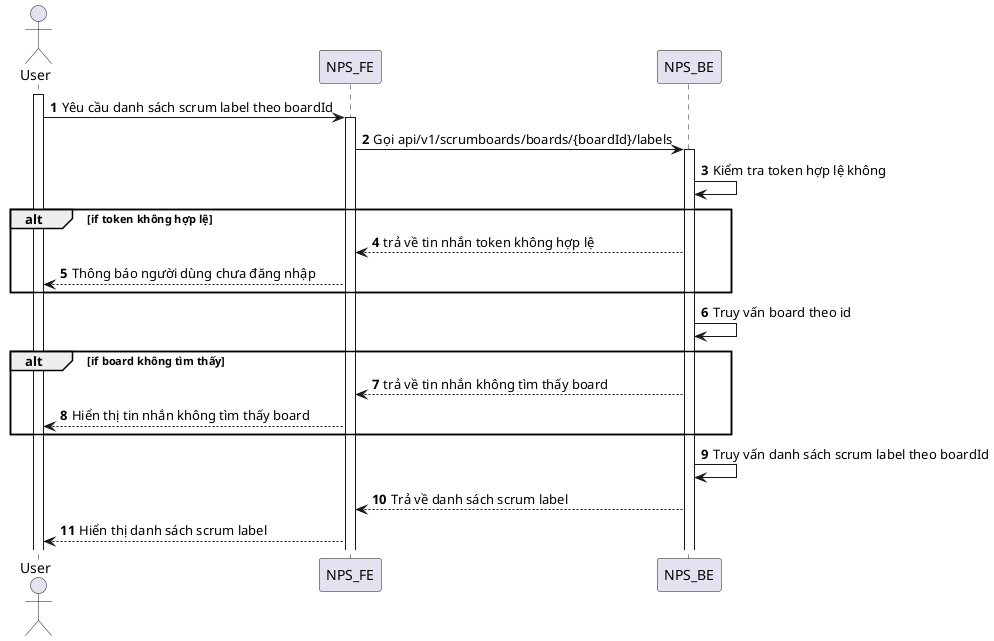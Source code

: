 @startuml
autonumber
actor User
activate User
User -> NPS_FE: Yêu cầu danh sách scrum label theo boardId
activate NPS_FE
NPS_FE -> NPS_BE: Gọi api/v1/scrumboards/boards/{boardId}/labels
activate NPS_BE
NPS_BE -> NPS_BE: Kiểm tra token hợp lệ không
alt if token không hợp lệ
NPS_BE --> NPS_FE: trả về tin nhắn token không hợp lệ
NPS_FE --> User: Thông báo người dùng chưa đăng nhập
end
NPS_BE -> NPS_BE: Truy vấn board theo id
alt if board không tìm thấy
NPS_BE --> NPS_FE: trả về tin nhắn không tìm thấy board
NPS_FE --> User: Hiển thị tin nhắn không tìm thấy board
end
NPS_BE -> NPS_BE: Truy vấn danh sách scrum label theo boardId
NPS_BE --> NPS_FE: Trả về danh sách scrum label
NPS_FE --> User: Hiển thị danh sách scrum label
@enduml
